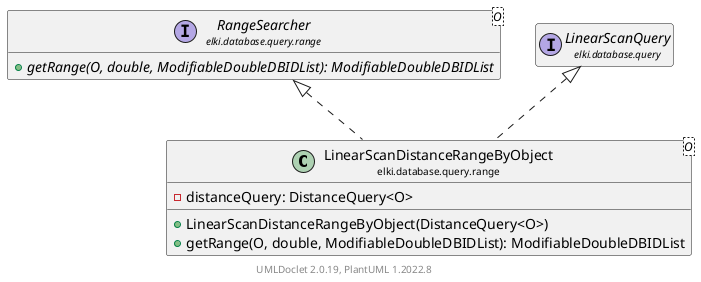 @startuml
    remove .*\.(Instance|Par|Parameterizer|Factory)$
    set namespaceSeparator none
    hide empty fields
    hide empty methods

    class "<size:14>LinearScanDistanceRangeByObject\n<size:10>elki.database.query.range" as elki.database.query.range.LinearScanDistanceRangeByObject<O> [[LinearScanDistanceRangeByObject.html]] {
        -distanceQuery: DistanceQuery<O>
        +LinearScanDistanceRangeByObject(DistanceQuery<O>)
        +getRange(O, double, ModifiableDoubleDBIDList): ModifiableDoubleDBIDList
    }

    interface "<size:14>RangeSearcher\n<size:10>elki.database.query.range" as elki.database.query.range.RangeSearcher<O> [[RangeSearcher.html]] {
        {abstract} +getRange(O, double, ModifiableDoubleDBIDList): ModifiableDoubleDBIDList
    }
    interface "<size:14>LinearScanQuery\n<size:10>elki.database.query" as elki.database.query.LinearScanQuery [[../LinearScanQuery.html]]

    elki.database.query.range.RangeSearcher <|.. elki.database.query.range.LinearScanDistanceRangeByObject
    elki.database.query.LinearScanQuery <|.. elki.database.query.range.LinearScanDistanceRangeByObject

    center footer UMLDoclet 2.0.19, PlantUML 1.2022.8
@enduml
